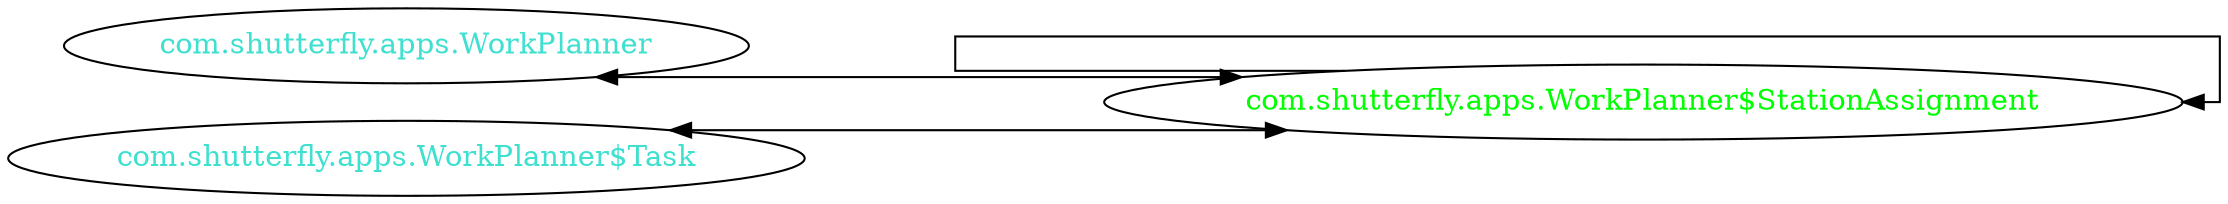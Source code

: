 digraph dependencyGraph {
 concentrate=true;
 ranksep="2.0";
 rankdir="LR"; 
 splines="ortho";
"com.shutterfly.apps.WorkPlanner$StationAssignment" [fontcolor="red"];
"com.shutterfly.apps.WorkPlanner$StationAssignment" [ fontcolor="green" ];
"com.shutterfly.apps.WorkPlanner$StationAssignment"->"com.shutterfly.apps.WorkPlanner$StationAssignment";
"com.shutterfly.apps.WorkPlanner" [ fontcolor="turquoise" ];
"com.shutterfly.apps.WorkPlanner"->"com.shutterfly.apps.WorkPlanner$StationAssignment" [dir=both];
"com.shutterfly.apps.WorkPlanner$Task" [ fontcolor="turquoise" ];
"com.shutterfly.apps.WorkPlanner$Task"->"com.shutterfly.apps.WorkPlanner$StationAssignment" [dir=both];
}